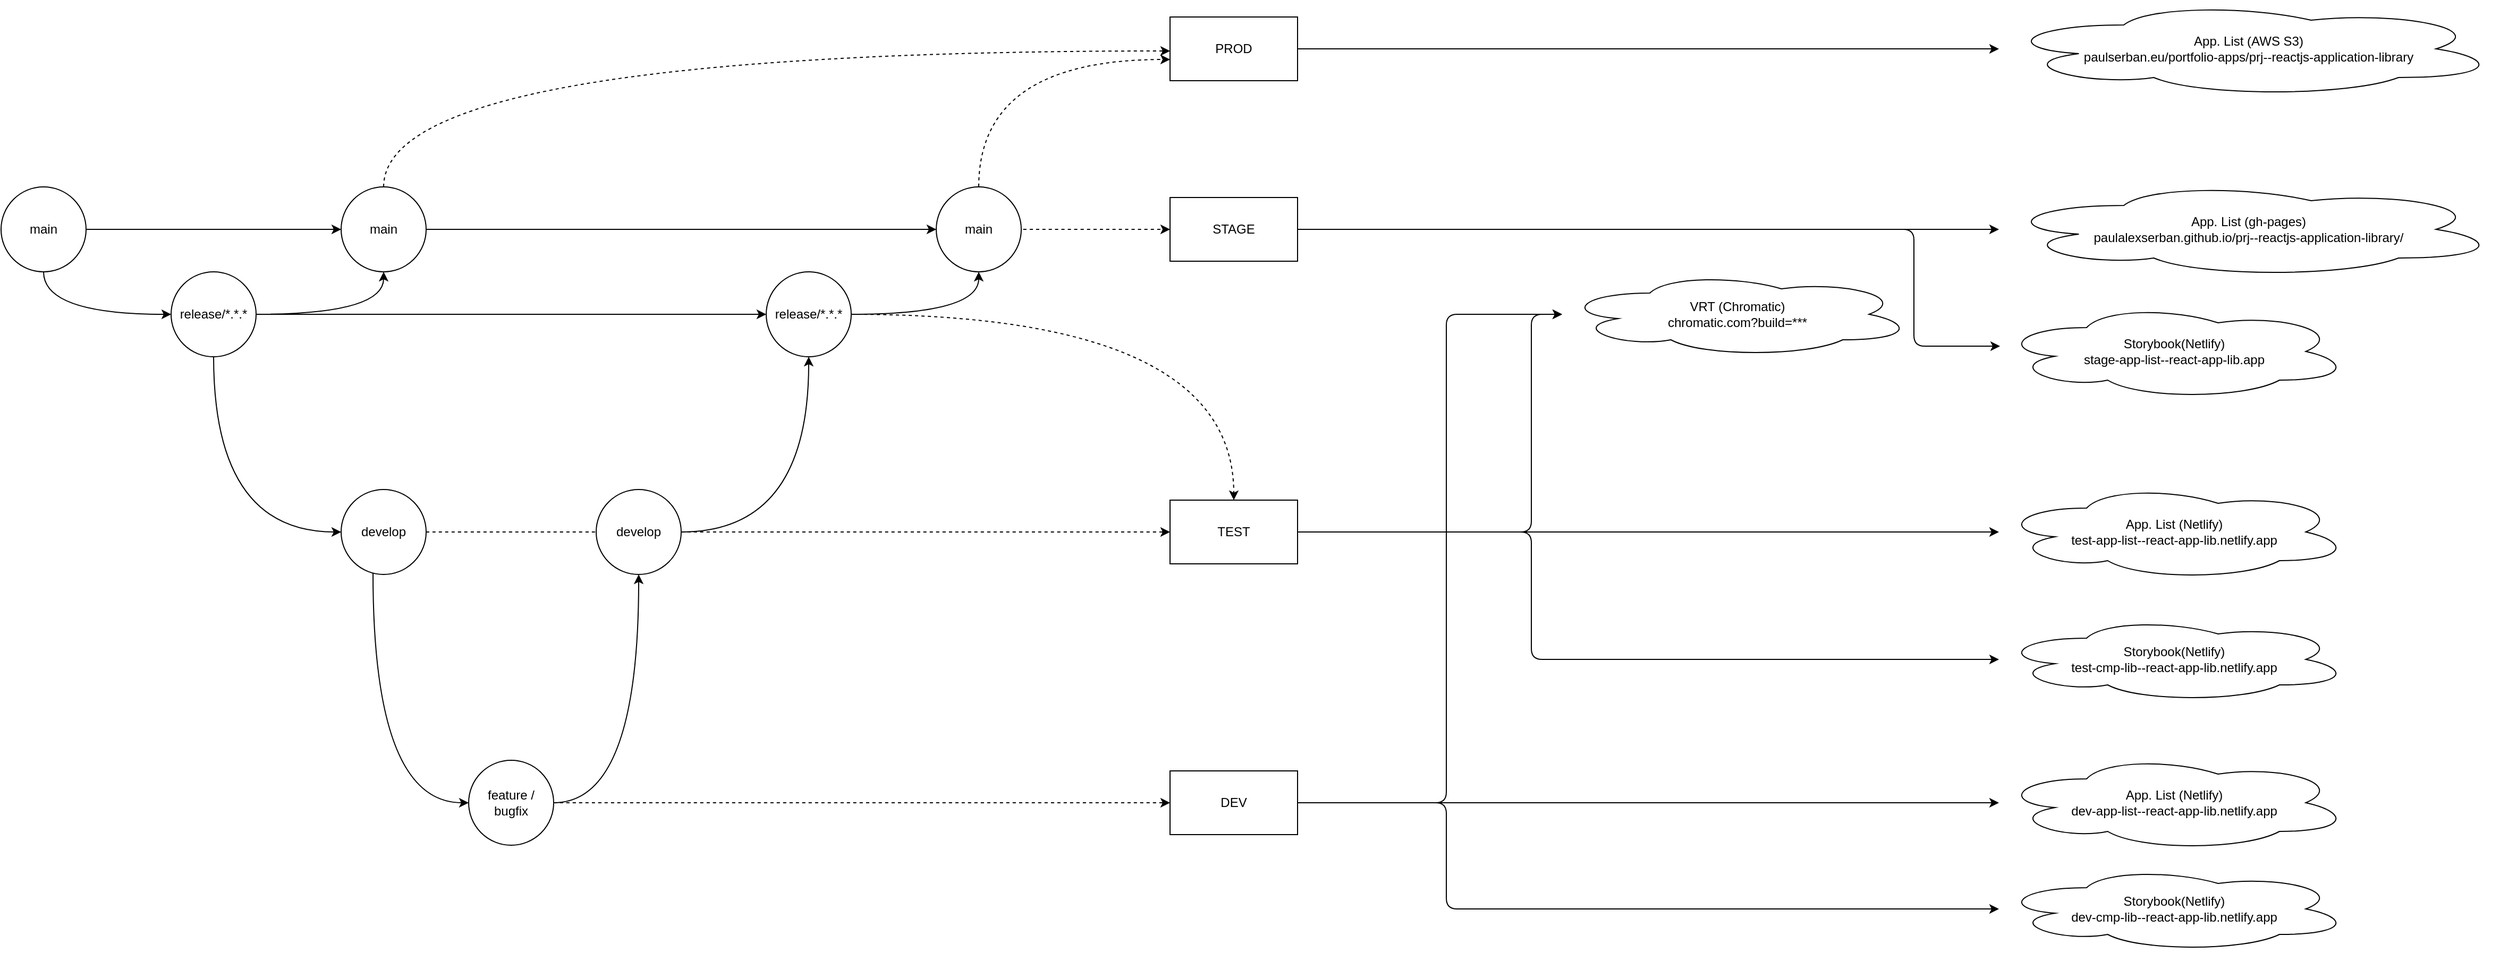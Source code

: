 <mxfile>
    <diagram id="NIzfng-ZdDpY-PZXQT2d" name="Page-1">
        <mxGraphModel dx="1489" dy="912" grid="1" gridSize="10" guides="1" tooltips="1" connect="1" arrows="1" fold="1" page="1" pageScale="1" pageWidth="1169" pageHeight="827" math="0" shadow="0">
            <root>
                <mxCell id="0"/>
                <mxCell id="1" parent="0"/>
                <mxCell id="12" style="edgeStyle=orthogonalEdgeStyle;curved=1;html=1;entryX=0;entryY=0.5;entryDx=0;entryDy=0;" parent="1" source="6" target="7" edge="1">
                    <mxGeometry relative="1" as="geometry">
                        <Array as="points">
                            <mxPoint x="470" y="860"/>
                        </Array>
                    </mxGeometry>
                </mxCell>
                <mxCell id="14" style="edgeStyle=orthogonalEdgeStyle;curved=1;html=1;dashed=1;" parent="1" source="6" target="40" edge="1">
                    <mxGeometry relative="1" as="geometry">
                        <mxPoint x="1220" y="605" as="targetPoint"/>
                    </mxGeometry>
                </mxCell>
                <mxCell id="6" value="develop" style="ellipse;whiteSpace=wrap;html=1;" parent="1" vertex="1">
                    <mxGeometry x="440" y="565" width="80" height="80" as="geometry"/>
                </mxCell>
                <mxCell id="15" style="edgeStyle=orthogonalEdgeStyle;curved=1;html=1;dashed=1;" parent="1" source="7" target="32" edge="1">
                    <mxGeometry relative="1" as="geometry">
                        <mxPoint x="1220" y="860" as="targetPoint"/>
                    </mxGeometry>
                </mxCell>
                <mxCell id="21" style="edgeStyle=orthogonalEdgeStyle;curved=1;html=1;" parent="1" source="7" target="20" edge="1">
                    <mxGeometry relative="1" as="geometry"/>
                </mxCell>
                <mxCell id="7" value="feature / bugfix" style="ellipse;whiteSpace=wrap;html=1;" parent="1" vertex="1">
                    <mxGeometry x="560" y="820" width="80" height="80" as="geometry"/>
                </mxCell>
                <mxCell id="10" style="edgeStyle=orthogonalEdgeStyle;html=1;entryX=0;entryY=0.5;entryDx=0;entryDy=0;curved=1;exitX=0.5;exitY=1;exitDx=0;exitDy=0;" parent="1" source="8" target="9" edge="1">
                    <mxGeometry relative="1" as="geometry"/>
                </mxCell>
                <mxCell id="13" style="edgeStyle=orthogonalEdgeStyle;curved=1;html=1;dashed=1;" parent="1" source="8" target="41" edge="1">
                    <mxGeometry relative="1" as="geometry">
                        <mxPoint x="1220" y="320" as="targetPoint"/>
                    </mxGeometry>
                </mxCell>
                <mxCell id="17" style="edgeStyle=orthogonalEdgeStyle;curved=1;html=1;" parent="1" source="8" target="16" edge="1">
                    <mxGeometry relative="1" as="geometry"/>
                </mxCell>
                <mxCell id="8" value="main" style="ellipse;whiteSpace=wrap;html=1;" parent="1" vertex="1">
                    <mxGeometry x="120" y="280" width="80" height="80" as="geometry"/>
                </mxCell>
                <mxCell id="11" style="edgeStyle=orthogonalEdgeStyle;curved=1;html=1;entryX=0;entryY=0.5;entryDx=0;entryDy=0;" parent="1" source="9" target="6" edge="1">
                    <mxGeometry relative="1" as="geometry">
                        <mxPoint x="320" y="565" as="sourcePoint"/>
                        <Array as="points">
                            <mxPoint x="320" y="605"/>
                        </Array>
                    </mxGeometry>
                </mxCell>
                <mxCell id="18" style="edgeStyle=orthogonalEdgeStyle;curved=1;html=1;entryX=0.5;entryY=1;entryDx=0;entryDy=0;" parent="1" source="9" target="16" edge="1">
                    <mxGeometry relative="1" as="geometry"/>
                </mxCell>
                <mxCell id="26" style="edgeStyle=orthogonalEdgeStyle;curved=1;html=1;" parent="1" source="9" target="22" edge="1">
                    <mxGeometry relative="1" as="geometry"/>
                </mxCell>
                <mxCell id="9" value="release/*.*.*" style="ellipse;whiteSpace=wrap;html=1;" parent="1" vertex="1">
                    <mxGeometry x="280" y="360" width="80" height="80" as="geometry"/>
                </mxCell>
                <mxCell id="19" style="edgeStyle=orthogonalEdgeStyle;curved=1;html=1;dashed=1;" parent="1" source="16" target="42" edge="1">
                    <mxGeometry relative="1" as="geometry">
                        <Array as="points">
                            <mxPoint x="480" y="152"/>
                        </Array>
                        <mxPoint x="1221.212" y="152" as="targetPoint"/>
                    </mxGeometry>
                </mxCell>
                <mxCell id="30" style="edgeStyle=orthogonalEdgeStyle;curved=1;html=1;" parent="1" source="16" target="27" edge="1">
                    <mxGeometry relative="1" as="geometry"/>
                </mxCell>
                <mxCell id="16" value="main" style="ellipse;whiteSpace=wrap;html=1;" parent="1" vertex="1">
                    <mxGeometry x="440" y="280" width="80" height="80" as="geometry"/>
                </mxCell>
                <mxCell id="23" style="edgeStyle=orthogonalEdgeStyle;curved=1;html=1;" parent="1" source="20" target="22" edge="1">
                    <mxGeometry relative="1" as="geometry">
                        <mxPoint x="880" y="565" as="targetPoint"/>
                        <Array as="points">
                            <mxPoint x="880" y="605"/>
                        </Array>
                    </mxGeometry>
                </mxCell>
                <mxCell id="20" value="develop" style="ellipse;whiteSpace=wrap;html=1;" parent="1" vertex="1">
                    <mxGeometry x="680" y="565" width="80" height="80" as="geometry"/>
                </mxCell>
                <mxCell id="25" style="edgeStyle=orthogonalEdgeStyle;curved=1;html=1;dashed=1;" parent="1" source="22" target="40" edge="1">
                    <mxGeometry relative="1" as="geometry">
                        <mxPoint x="1220" y="480" as="targetPoint"/>
                    </mxGeometry>
                </mxCell>
                <mxCell id="29" style="edgeStyle=orthogonalEdgeStyle;curved=1;html=1;entryX=0.5;entryY=1;entryDx=0;entryDy=0;" parent="1" source="22" target="27" edge="1">
                    <mxGeometry relative="1" as="geometry"/>
                </mxCell>
                <mxCell id="22" value="release/*.*.*" style="ellipse;whiteSpace=wrap;html=1;" parent="1" vertex="1">
                    <mxGeometry x="840" y="360" width="80" height="80" as="geometry"/>
                </mxCell>
                <mxCell id="31" style="edgeStyle=orthogonalEdgeStyle;curved=1;html=1;dashed=1;" parent="1" source="27" target="42" edge="1">
                    <mxGeometry relative="1" as="geometry">
                        <Array as="points">
                            <mxPoint x="1040" y="160"/>
                        </Array>
                        <mxPoint x="1220" y="160" as="targetPoint"/>
                    </mxGeometry>
                </mxCell>
                <mxCell id="27" value="main" style="ellipse;whiteSpace=wrap;html=1;" parent="1" vertex="1">
                    <mxGeometry x="1000" y="280" width="80" height="80" as="geometry"/>
                </mxCell>
                <mxCell id="36" style="edgeStyle=orthogonalEdgeStyle;html=1;" edge="1" parent="1" source="32" target="33">
                    <mxGeometry relative="1" as="geometry"/>
                </mxCell>
                <mxCell id="37" style="edgeStyle=orthogonalEdgeStyle;html=1;" edge="1" parent="1" source="32" target="34">
                    <mxGeometry relative="1" as="geometry">
                        <Array as="points">
                            <mxPoint x="1480" y="860"/>
                            <mxPoint x="1480" y="960"/>
                        </Array>
                    </mxGeometry>
                </mxCell>
                <mxCell id="38" style="edgeStyle=orthogonalEdgeStyle;html=1;" edge="1" parent="1" source="32" target="35">
                    <mxGeometry relative="1" as="geometry">
                        <Array as="points">
                            <mxPoint x="1480" y="860"/>
                            <mxPoint x="1480" y="400"/>
                        </Array>
                    </mxGeometry>
                </mxCell>
                <mxCell id="32" value="DEV" style="whiteSpace=wrap;html=1;" vertex="1" parent="1">
                    <mxGeometry x="1220" y="830" width="120" height="60" as="geometry"/>
                </mxCell>
                <mxCell id="33" value="App. List (Netlify)&lt;br&gt;dev-app-list--react-app-lib.netlify.app" style="ellipse;shape=cloud;whiteSpace=wrap;html=1;" vertex="1" parent="1">
                    <mxGeometry x="2000" y="815" width="330" height="90" as="geometry"/>
                </mxCell>
                <mxCell id="34" value="Storybook(Netlify)&lt;br&gt;dev-cmp-lib--react-app-lib.netlify.app" style="ellipse;shape=cloud;whiteSpace=wrap;html=1;" vertex="1" parent="1">
                    <mxGeometry x="2000" y="920" width="330" height="80" as="geometry"/>
                </mxCell>
                <mxCell id="35" value="VRT (Chromatic)&lt;br&gt;chromatic.com?build=***" style="ellipse;shape=cloud;whiteSpace=wrap;html=1;" vertex="1" parent="1">
                    <mxGeometry x="1589" y="360" width="330" height="80" as="geometry"/>
                </mxCell>
                <mxCell id="45" style="edgeStyle=orthogonalEdgeStyle;html=1;" edge="1" parent="1" source="40" target="43">
                    <mxGeometry relative="1" as="geometry"/>
                </mxCell>
                <mxCell id="46" style="edgeStyle=orthogonalEdgeStyle;html=1;" edge="1" parent="1" source="40" target="44">
                    <mxGeometry relative="1" as="geometry">
                        <Array as="points">
                            <mxPoint x="1560" y="605"/>
                            <mxPoint x="1560" y="725"/>
                        </Array>
                    </mxGeometry>
                </mxCell>
                <mxCell id="47" style="edgeStyle=orthogonalEdgeStyle;html=1;" edge="1" parent="1" source="40" target="35">
                    <mxGeometry relative="1" as="geometry">
                        <Array as="points">
                            <mxPoint x="1560" y="605"/>
                            <mxPoint x="1560" y="400"/>
                        </Array>
                    </mxGeometry>
                </mxCell>
                <mxCell id="40" value="TEST" style="whiteSpace=wrap;html=1;" vertex="1" parent="1">
                    <mxGeometry x="1220" y="575" width="120" height="60" as="geometry"/>
                </mxCell>
                <mxCell id="50" style="edgeStyle=orthogonalEdgeStyle;html=1;" edge="1" parent="1" source="41" target="48">
                    <mxGeometry relative="1" as="geometry"/>
                </mxCell>
                <mxCell id="51" style="edgeStyle=orthogonalEdgeStyle;html=1;" edge="1" parent="1" source="41" target="49">
                    <mxGeometry relative="1" as="geometry">
                        <Array as="points">
                            <mxPoint x="1920" y="320"/>
                            <mxPoint x="1920" y="430"/>
                        </Array>
                    </mxGeometry>
                </mxCell>
                <mxCell id="41" value="STAGE" style="whiteSpace=wrap;html=1;" vertex="1" parent="1">
                    <mxGeometry x="1220" y="290" width="120" height="60" as="geometry"/>
                </mxCell>
                <mxCell id="53" style="edgeStyle=orthogonalEdgeStyle;html=1;" edge="1" parent="1" source="42" target="52">
                    <mxGeometry relative="1" as="geometry"/>
                </mxCell>
                <mxCell id="42" value="PROD" style="whiteSpace=wrap;html=1;" vertex="1" parent="1">
                    <mxGeometry x="1220" y="120" width="120" height="60" as="geometry"/>
                </mxCell>
                <mxCell id="43" value="App. List (Netlify)&lt;br&gt;test-app-list--react-app-lib.netlify.app" style="ellipse;shape=cloud;whiteSpace=wrap;html=1;" vertex="1" parent="1">
                    <mxGeometry x="2000" y="560" width="330" height="90" as="geometry"/>
                </mxCell>
                <mxCell id="44" value="Storybook(Netlify)&lt;br&gt;test-cmp-lib--react-app-lib.netlify.app" style="ellipse;shape=cloud;whiteSpace=wrap;html=1;" vertex="1" parent="1">
                    <mxGeometry x="2000" y="685" width="330" height="80" as="geometry"/>
                </mxCell>
                <mxCell id="48" value="App. List (gh-pages)&lt;br&gt;paulalexserban.github.io/prj--reactjs-application-library/" style="ellipse;shape=cloud;whiteSpace=wrap;html=1;" vertex="1" parent="1">
                    <mxGeometry x="2000" y="275" width="470" height="90" as="geometry"/>
                </mxCell>
                <mxCell id="49" value="Storybook(Netlify)&lt;br&gt;stage-app-list--react-app-lib.app" style="ellipse;shape=cloud;whiteSpace=wrap;html=1;" vertex="1" parent="1">
                    <mxGeometry x="2000" y="390" width="330" height="90" as="geometry"/>
                </mxCell>
                <mxCell id="52" value="App. List (AWS S3)&lt;br&gt;paulserban.eu/portfolio-apps/prj--reactjs-application-library" style="ellipse;shape=cloud;whiteSpace=wrap;html=1;" vertex="1" parent="1">
                    <mxGeometry x="2000" y="105" width="470" height="90" as="geometry"/>
                </mxCell>
            </root>
        </mxGraphModel>
    </diagram>
</mxfile>